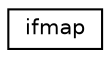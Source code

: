digraph G
{
  edge [fontname="Helvetica",fontsize="10",labelfontname="Helvetica",labelfontsize="10"];
  node [fontname="Helvetica",fontsize="10",shape=record];
  rankdir="LR";
  Node1 [label="ifmap",height=0.2,width=0.4,color="black", fillcolor="white", style="filled",URL="$structifmap.html"];
}
